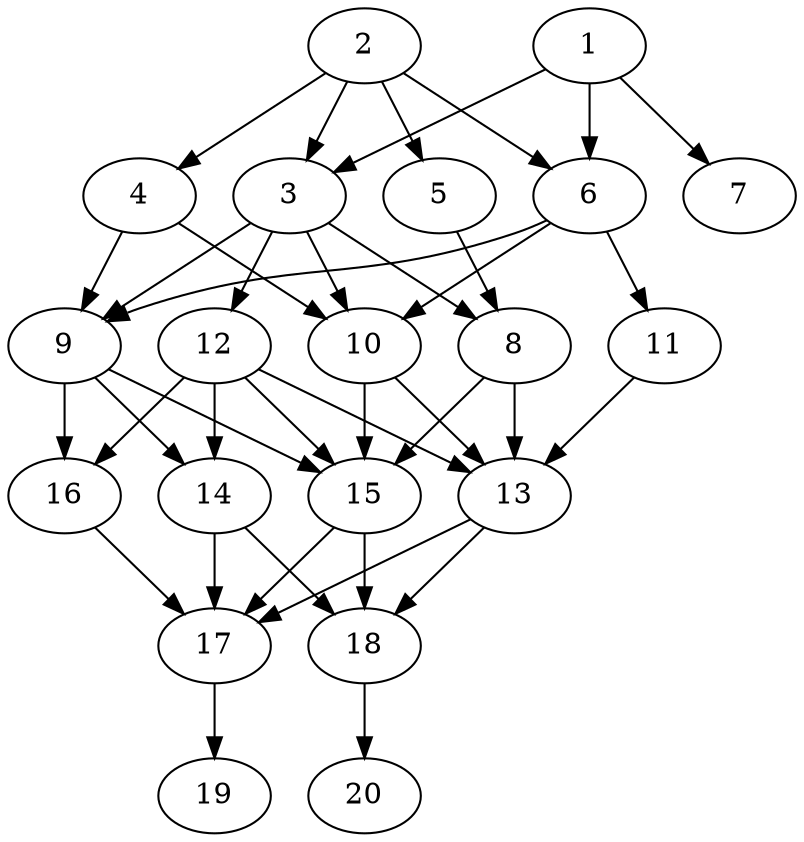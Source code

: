 // DAG automatically generated by daggen at Tue Jul 23 14:31:37 2019
// ./daggen --dot -n 20 --ccr 0.3 --fat 0.5 --regular 0.5 --density 0.8 --mindata 5242880 --maxdata 52428800 
digraph G {
  1 [size="137639253", alpha="0.01", expect_size="41291776"] 
  1 -> 3 [size ="41291776"]
  1 -> 6 [size ="41291776"]
  1 -> 7 [size ="41291776"]
  2 [size="107550720", alpha="0.07", expect_size="32265216"] 
  2 -> 3 [size ="32265216"]
  2 -> 4 [size ="32265216"]
  2 -> 5 [size ="32265216"]
  2 -> 6 [size ="32265216"]
  3 [size="108735147", alpha="0.17", expect_size="32620544"] 
  3 -> 8 [size ="32620544"]
  3 -> 9 [size ="32620544"]
  3 -> 10 [size ="32620544"]
  3 -> 12 [size ="32620544"]
  4 [size="30156800", alpha="0.06", expect_size="9047040"] 
  4 -> 9 [size ="9047040"]
  4 -> 10 [size ="9047040"]
  5 [size="97829547", alpha="0.17", expect_size="29348864"] 
  5 -> 8 [size ="29348864"]
  6 [size="61040640", alpha="0.05", expect_size="18312192"] 
  6 -> 9 [size ="18312192"]
  6 -> 10 [size ="18312192"]
  6 -> 11 [size ="18312192"]
  7 [size="71495680", alpha="0.13", expect_size="21448704"] 
  8 [size="96795307", alpha="0.10", expect_size="29038592"] 
  8 -> 13 [size ="29038592"]
  8 -> 15 [size ="29038592"]
  9 [size="55845547", alpha="0.10", expect_size="16753664"] 
  9 -> 14 [size ="16753664"]
  9 -> 15 [size ="16753664"]
  9 -> 16 [size ="16753664"]
  10 [size="46602240", alpha="0.10", expect_size="13980672"] 
  10 -> 13 [size ="13980672"]
  10 -> 15 [size ="13980672"]
  11 [size="145015467", alpha="0.14", expect_size="43504640"] 
  11 -> 13 [size ="43504640"]
  12 [size="156433067", alpha="0.14", expect_size="46929920"] 
  12 -> 13 [size ="46929920"]
  12 -> 14 [size ="46929920"]
  12 -> 15 [size ="46929920"]
  12 -> 16 [size ="46929920"]
  13 [size="54446080", alpha="0.04", expect_size="16333824"] 
  13 -> 17 [size ="16333824"]
  13 -> 18 [size ="16333824"]
  14 [size="34420053", alpha="0.12", expect_size="10326016"] 
  14 -> 17 [size ="10326016"]
  14 -> 18 [size ="10326016"]
  15 [size="81711787", alpha="0.07", expect_size="24513536"] 
  15 -> 17 [size ="24513536"]
  15 -> 18 [size ="24513536"]
  16 [size="59436373", alpha="0.02", expect_size="17830912"] 
  16 -> 17 [size ="17830912"]
  17 [size="102051840", alpha="0.17", expect_size="30615552"] 
  17 -> 19 [size ="30615552"]
  18 [size="50418347", alpha="0.05", expect_size="15125504"] 
  18 -> 20 [size ="15125504"]
  19 [size="130594133", alpha="0.16", expect_size="39178240"] 
  20 [size="48725333", alpha="0.20", expect_size="14617600"] 
}
